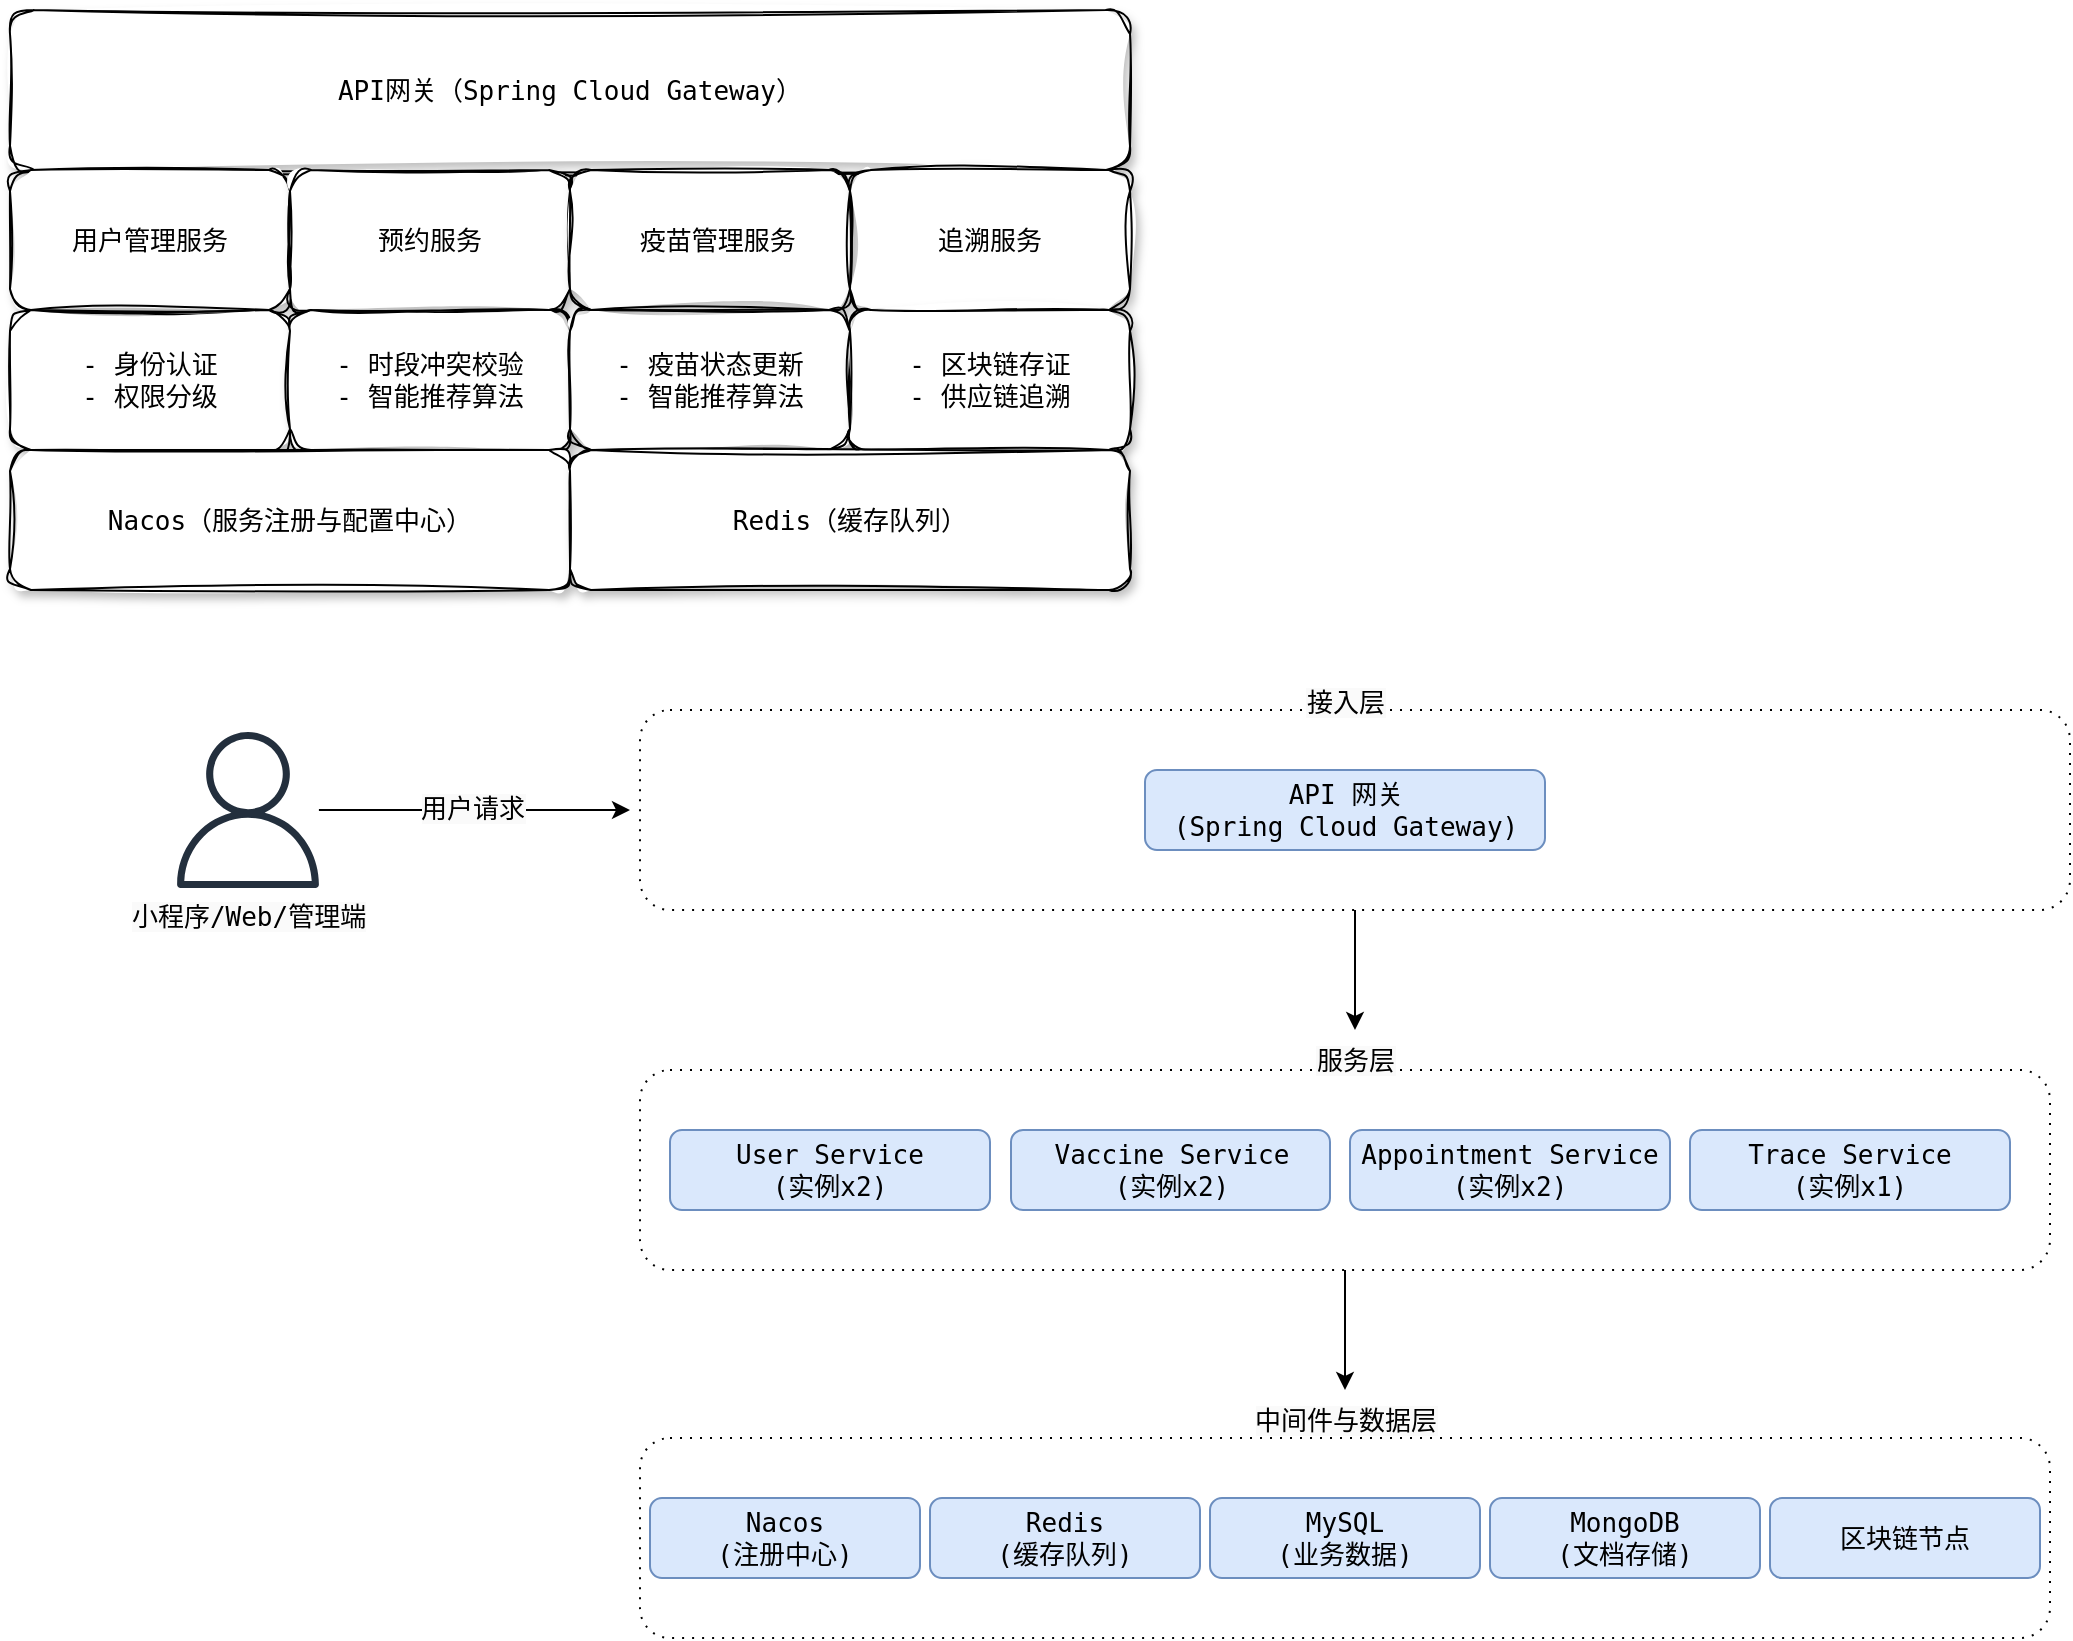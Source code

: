 <mxfile version="27.0.3">
  <diagram name="第 1 页" id="VxLmsfFl5GbTY4NfgnjO">
    <mxGraphModel dx="1500" dy="1661" grid="1" gridSize="10" guides="1" tooltips="1" connect="1" arrows="1" fold="1" page="1" pageScale="1" pageWidth="1169" pageHeight="827" background="none" math="0" shadow="0">
      <root>
        <mxCell id="0" />
        <mxCell id="1" parent="0" />
        <mxCell id="P-O2WmCgX-pvdEC-6ExG-1" value="&lt;span style=&quot;font-family: &amp;quot;Cascadia Code&amp;quot;, &amp;quot;Fira Code&amp;quot;, Consolas, monospace; font-size: 13px; text-align: start; white-space: pre;&quot;&gt;API网关（Spring Cloud Gateway）&lt;/span&gt;" style="rounded=1;whiteSpace=wrap;html=1;labelBackgroundColor=none;fontColor=default;textShadow=0;glass=0;shadow=1;sketch=1;curveFitting=1;jiggle=2;" parent="1" vertex="1">
          <mxGeometry x="10" y="-290" width="560" height="80" as="geometry" />
        </mxCell>
        <mxCell id="P-O2WmCgX-pvdEC-6ExG-2" value="&lt;span style=&quot;font-family: &amp;quot;Cascadia Code&amp;quot;, &amp;quot;Fira Code&amp;quot;, Consolas, monospace; font-size: 13px; text-align: start; white-space: pre;&quot;&gt;用户管理服务&lt;/span&gt;" style="rounded=1;whiteSpace=wrap;html=1;labelBackgroundColor=none;fontColor=default;textShadow=0;glass=0;shadow=1;sketch=1;curveFitting=1;jiggle=2;" parent="1" vertex="1">
          <mxGeometry x="10" y="-210" width="140" height="70" as="geometry" />
        </mxCell>
        <mxCell id="P-O2WmCgX-pvdEC-6ExG-5" value="&lt;span style=&quot;font-family: &amp;quot;Cascadia Code&amp;quot;, &amp;quot;Fira Code&amp;quot;, Consolas, monospace; font-size: 13px; text-align: start; white-space: pre;&quot;&gt;预约服务&lt;/span&gt;" style="rounded=1;whiteSpace=wrap;html=1;labelBackgroundColor=none;fontColor=default;textShadow=0;glass=0;shadow=1;sketch=1;curveFitting=1;jiggle=2;" parent="1" vertex="1">
          <mxGeometry x="150" y="-210" width="140" height="70" as="geometry" />
        </mxCell>
        <mxCell id="P-O2WmCgX-pvdEC-6ExG-6" value="&lt;span style=&quot;font-family: &amp;quot;Cascadia Code&amp;quot;, &amp;quot;Fira Code&amp;quot;, Consolas, monospace; font-size: 13px; text-align: start; white-space: pre;&quot;&gt; 疫苗管理服务&lt;/span&gt;" style="rounded=1;whiteSpace=wrap;html=1;labelBackgroundColor=none;fontColor=default;textShadow=0;glass=0;shadow=1;sketch=1;curveFitting=1;jiggle=2;" parent="1" vertex="1">
          <mxGeometry x="290" y="-210" width="140" height="70" as="geometry" />
        </mxCell>
        <mxCell id="P-O2WmCgX-pvdEC-6ExG-7" value="&lt;span style=&quot;font-family: &amp;quot;Cascadia Code&amp;quot;, &amp;quot;Fira Code&amp;quot;, Consolas, monospace; font-size: 13px; text-align: start; white-space: pre;&quot;&gt;追溯服务&lt;/span&gt;" style="rounded=1;whiteSpace=wrap;html=1;labelBackgroundColor=none;fontColor=default;textShadow=0;glass=0;shadow=1;sketch=1;curveFitting=1;jiggle=2;" parent="1" vertex="1">
          <mxGeometry x="430" y="-210" width="140" height="70" as="geometry" />
        </mxCell>
        <mxCell id="P-O2WmCgX-pvdEC-6ExG-8" value="&lt;span style=&quot;font-family: &amp;quot;Cascadia Code&amp;quot;, &amp;quot;Fira Code&amp;quot;, Consolas, monospace; font-size: 13px; text-align: start; white-space: pre;&quot;&gt;- 身份认证&lt;br&gt;- 权限分级&lt;br&gt;&lt;/span&gt;" style="rounded=1;whiteSpace=wrap;html=1;labelBackgroundColor=none;fontColor=default;textShadow=0;glass=0;shadow=1;sketch=1;curveFitting=1;jiggle=2;" parent="1" vertex="1">
          <mxGeometry x="10" y="-140" width="140" height="70" as="geometry" />
        </mxCell>
        <mxCell id="P-O2WmCgX-pvdEC-6ExG-9" value="&lt;span style=&quot;font-family: &amp;quot;Cascadia Code&amp;quot;, &amp;quot;Fira Code&amp;quot;, Consolas, monospace; font-size: 13px; text-align: start; white-space: pre;&quot;&gt;- 时段冲突校验&lt;br&gt;- 智能推荐算法&lt;br&gt;&lt;/span&gt;" style="rounded=1;whiteSpace=wrap;html=1;labelBackgroundColor=none;fontColor=default;textShadow=0;glass=0;shadow=1;sketch=1;curveFitting=1;jiggle=2;" parent="1" vertex="1">
          <mxGeometry x="150" y="-140" width="140" height="70" as="geometry" />
        </mxCell>
        <mxCell id="P-O2WmCgX-pvdEC-6ExG-10" value="&lt;span style=&quot;font-family: &amp;quot;Cascadia Code&amp;quot;, &amp;quot;Fira Code&amp;quot;, Consolas, monospace; font-size: 13px; text-align: start; white-space: pre;&quot;&gt;- 疫苗状态更新&lt;br&gt;- 智能推荐算法&lt;/span&gt;" style="rounded=1;whiteSpace=wrap;html=1;labelBackgroundColor=none;fontColor=default;textShadow=0;glass=0;shadow=1;sketch=1;curveFitting=1;jiggle=2;" parent="1" vertex="1">
          <mxGeometry x="290" y="-140" width="140" height="70" as="geometry" />
        </mxCell>
        <mxCell id="P-O2WmCgX-pvdEC-6ExG-11" value="&lt;span style=&quot;font-family: &amp;quot;Cascadia Code&amp;quot;, &amp;quot;Fira Code&amp;quot;, Consolas, monospace; font-size: 13px; text-align: start; white-space: pre;&quot;&gt;- 区块链存证&lt;br&gt;- 供应链追溯&lt;br&gt;&lt;/span&gt;" style="rounded=1;whiteSpace=wrap;html=1;labelBackgroundColor=none;fontColor=default;textShadow=0;glass=0;shadow=1;sketch=1;curveFitting=1;jiggle=2;" parent="1" vertex="1">
          <mxGeometry x="430" y="-140" width="140" height="70" as="geometry" />
        </mxCell>
        <mxCell id="P-O2WmCgX-pvdEC-6ExG-12" value="&lt;span style=&quot;font-family: &amp;quot;Cascadia Code&amp;quot;, &amp;quot;Fira Code&amp;quot;, Consolas, monospace; font-size: 13px; text-align: start; white-space: pre;&quot;&gt;Nacos（服务注册与配置中心）&lt;/span&gt;" style="rounded=1;whiteSpace=wrap;html=1;labelBackgroundColor=none;fontColor=default;textShadow=0;glass=0;shadow=1;sketch=1;curveFitting=1;jiggle=2;" parent="1" vertex="1">
          <mxGeometry x="10" y="-70" width="280" height="70" as="geometry" />
        </mxCell>
        <mxCell id="P-O2WmCgX-pvdEC-6ExG-14" value="&lt;span style=&quot;font-family: &amp;quot;Cascadia Code&amp;quot;, &amp;quot;Fira Code&amp;quot;, Consolas, monospace; font-size: 13px; text-align: start; white-space: pre;&quot;&gt;Redis（缓存队列）&lt;/span&gt;" style="rounded=1;whiteSpace=wrap;html=1;labelBackgroundColor=none;fontColor=default;textShadow=0;glass=0;shadow=1;sketch=1;curveFitting=1;jiggle=2;" parent="1" vertex="1">
          <mxGeometry x="290" y="-70" width="280" height="70" as="geometry" />
        </mxCell>
        <mxCell id="RYndFMLu5m47OOJ0UMc0-26" value="" style="edgeStyle=orthogonalEdgeStyle;rounded=0;orthogonalLoop=1;jettySize=auto;html=1;" edge="1" parent="1" source="RYndFMLu5m47OOJ0UMc0-2" target="RYndFMLu5m47OOJ0UMc0-22">
          <mxGeometry relative="1" as="geometry" />
        </mxCell>
        <mxCell id="RYndFMLu5m47OOJ0UMc0-2" value="" style="rounded=1;whiteSpace=wrap;html=1;dashed=1;dashPattern=1 4;fillColor=none;" vertex="1" parent="1">
          <mxGeometry x="325" y="60" width="715" height="100" as="geometry" />
        </mxCell>
        <mxCell id="RYndFMLu5m47OOJ0UMc0-1" value="&lt;span style=&quot;font-family: &amp;quot;Cascadia Code&amp;quot;, &amp;quot;Fira Code&amp;quot;, Consolas, monospace; font-size: 13px; text-align: start; white-space: pre;&quot;&gt;API 网关&lt;br&gt;&lt;/span&gt;&lt;span style=&quot;font-family: &amp;quot;Cascadia Code&amp;quot;, &amp;quot;Fira Code&amp;quot;, Consolas, monospace; font-size: 13px; text-align: start; white-space: pre;&quot;&gt;(Spring Cloud Gateway)&lt;/span&gt;&lt;span style=&quot;font-family: &amp;quot;Cascadia Code&amp;quot;, &amp;quot;Fira Code&amp;quot;, Consolas, monospace; font-size: 13px; text-align: start; white-space: pre;&quot;&gt;&lt;/span&gt;" style="rounded=1;whiteSpace=wrap;html=1;fillColor=#dae8fc;strokeColor=#6c8ebf;fontColor=default;labelBackgroundColor=none;" vertex="1" parent="1">
          <mxGeometry x="577.5" y="90" width="200" height="40" as="geometry" />
        </mxCell>
        <mxCell id="RYndFMLu5m47OOJ0UMc0-5" style="edgeStyle=orthogonalEdgeStyle;rounded=0;orthogonalLoop=1;jettySize=auto;html=1;" edge="1" parent="1" source="RYndFMLu5m47OOJ0UMc0-3">
          <mxGeometry relative="1" as="geometry">
            <mxPoint x="320" y="110" as="targetPoint" />
          </mxGeometry>
        </mxCell>
        <mxCell id="RYndFMLu5m47OOJ0UMc0-6" value="&lt;span style=&quot;font-family: &amp;quot;Cascadia Code&amp;quot;, &amp;quot;Fira Code&amp;quot;, Consolas, monospace; font-size: 13px; text-align: start; white-space-collapse: preserve; background-color: rgb(250, 250, 250);&quot;&gt;用户请求&lt;/span&gt;" style="edgeLabel;html=1;align=center;verticalAlign=middle;resizable=0;points=[];" vertex="1" connectable="0" parent="RYndFMLu5m47OOJ0UMc0-5">
          <mxGeometry x="-0.019" y="1" relative="1" as="geometry">
            <mxPoint as="offset" />
          </mxGeometry>
        </mxCell>
        <mxCell id="RYndFMLu5m47OOJ0UMc0-3" value="&lt;span style=&quot;color: rgb(0, 0, 0); font-family: &amp;quot;Cascadia Code&amp;quot;, &amp;quot;Fira Code&amp;quot;, Consolas, monospace; font-size: 13px; text-align: start; white-space-collapse: preserve; background-color: rgb(250, 250, 250);&quot;&gt;小程序/Web/管理端&lt;/span&gt;" style="sketch=0;outlineConnect=0;fontColor=#232F3E;gradientColor=none;fillColor=#232F3D;strokeColor=none;dashed=0;verticalLabelPosition=bottom;verticalAlign=top;align=center;html=1;fontSize=12;fontStyle=0;aspect=fixed;pointerEvents=1;shape=mxgraph.aws4.user;" vertex="1" parent="1">
          <mxGeometry x="90" y="71" width="78" height="78" as="geometry" />
        </mxCell>
        <mxCell id="RYndFMLu5m47OOJ0UMc0-27" value="" style="edgeStyle=orthogonalEdgeStyle;rounded=0;orthogonalLoop=1;jettySize=auto;html=1;" edge="1" parent="1" source="RYndFMLu5m47OOJ0UMc0-7" target="RYndFMLu5m47OOJ0UMc0-23">
          <mxGeometry relative="1" as="geometry" />
        </mxCell>
        <mxCell id="RYndFMLu5m47OOJ0UMc0-7" value="" style="rounded=1;whiteSpace=wrap;html=1;dashed=1;dashPattern=1 4;fillColor=none;labelBackgroundColor=none;" vertex="1" parent="1">
          <mxGeometry x="325" y="240" width="705" height="100" as="geometry" />
        </mxCell>
        <mxCell id="RYndFMLu5m47OOJ0UMc0-8" value="&lt;span style=&quot;font-family: &amp;quot;Cascadia Code&amp;quot;, &amp;quot;Fira Code&amp;quot;, Consolas, monospace; font-size: 13px; text-align: start; white-space: pre;&quot;&gt;User &lt;/span&gt;&lt;span style=&quot;font-family: &amp;quot;Cascadia Code&amp;quot;, &amp;quot;Fira Code&amp;quot;, Consolas, monospace; font-size: 13px; text-align: start; white-space: pre;&quot;&gt;Service&lt;br&gt;(实例x2)&lt;br&gt;&lt;/span&gt;" style="rounded=1;whiteSpace=wrap;html=1;fillColor=#dae8fc;strokeColor=#6c8ebf;fontColor=default;labelBackgroundColor=none;" vertex="1" parent="1">
          <mxGeometry x="340" y="270" width="160" height="40" as="geometry" />
        </mxCell>
        <mxCell id="RYndFMLu5m47OOJ0UMc0-9" value="&lt;span style=&quot;font-family: &amp;quot;Cascadia Code&amp;quot;, &amp;quot;Fira Code&amp;quot;, Consolas, monospace; font-size: 13px; text-align: start; white-space: pre;&quot;&gt;Vaccine &lt;/span&gt;&lt;span style=&quot;font-family: &amp;quot;Cascadia Code&amp;quot;, &amp;quot;Fira Code&amp;quot;, Consolas, monospace; font-size: 13px; text-align: start; white-space: pre;&quot;&gt;Service&lt;br&gt;(实例x2)&lt;br&gt;&lt;/span&gt;" style="rounded=1;whiteSpace=wrap;html=1;fillColor=#dae8fc;strokeColor=#6c8ebf;fontColor=default;labelBackgroundColor=none;" vertex="1" parent="1">
          <mxGeometry x="510.5" y="270" width="159.5" height="40" as="geometry" />
        </mxCell>
        <mxCell id="RYndFMLu5m47OOJ0UMc0-10" value="&lt;span style=&quot;font-family: &amp;quot;Cascadia Code&amp;quot;, &amp;quot;Fira Code&amp;quot;, Consolas, monospace; font-size: 13px; text-align: start; white-space: pre;&quot;&gt;Appointment &lt;/span&gt;&lt;span style=&quot;font-family: &amp;quot;Cascadia Code&amp;quot;, &amp;quot;Fira Code&amp;quot;, Consolas, monospace; font-size: 13px; text-align: start; white-space: pre;&quot;&gt;Service&lt;br&gt;(实例x2)&lt;br&gt;&lt;/span&gt;" style="rounded=1;whiteSpace=wrap;html=1;fillColor=#dae8fc;strokeColor=#6c8ebf;fontColor=default;labelBackgroundColor=none;" vertex="1" parent="1">
          <mxGeometry x="680" y="270" width="160" height="40" as="geometry" />
        </mxCell>
        <mxCell id="RYndFMLu5m47OOJ0UMc0-11" value="&lt;span style=&quot;font-family: &amp;quot;Cascadia Code&amp;quot;, &amp;quot;Fira Code&amp;quot;, Consolas, monospace; font-size: 13px; text-align: start; white-space: pre;&quot;&gt;Trace &lt;/span&gt;&lt;span style=&quot;font-family: &amp;quot;Cascadia Code&amp;quot;, &amp;quot;Fira Code&amp;quot;, Consolas, monospace; font-size: 13px; text-align: start; white-space: pre;&quot;&gt;Service&lt;br&gt;(实例x1)&lt;br&gt;&lt;/span&gt;" style="rounded=1;whiteSpace=wrap;html=1;fillColor=#dae8fc;strokeColor=#6c8ebf;fontColor=default;labelBackgroundColor=none;" vertex="1" parent="1">
          <mxGeometry x="850" y="270" width="160" height="40" as="geometry" />
        </mxCell>
        <mxCell id="RYndFMLu5m47OOJ0UMc0-12" value="" style="rounded=1;whiteSpace=wrap;html=1;dashed=1;dashPattern=1 4;fillColor=none;labelBackgroundColor=none;fontColor=default;" vertex="1" parent="1">
          <mxGeometry x="325" y="424" width="705" height="100" as="geometry" />
        </mxCell>
        <mxCell id="RYndFMLu5m47OOJ0UMc0-13" value="&lt;span style=&quot;font-family: &amp;quot;Cascadia Code&amp;quot;, &amp;quot;Fira Code&amp;quot;, Consolas, monospace; font-size: 13px; text-align: start; white-space: pre;&quot;&gt;Nacos&lt;br&gt;(注册中心)&lt;br&gt;&lt;/span&gt;&lt;span style=&quot;font-family: &amp;quot;Cascadia Code&amp;quot;, &amp;quot;Fira Code&amp;quot;, Consolas, monospace; font-size: 13px; text-align: start; white-space: pre;&quot;&gt;&lt;/span&gt;" style="rounded=1;whiteSpace=wrap;html=1;fillColor=#dae8fc;strokeColor=#6c8ebf;fontColor=default;labelBackgroundColor=none;" vertex="1" parent="1">
          <mxGeometry x="330" y="454" width="135" height="40" as="geometry" />
        </mxCell>
        <mxCell id="RYndFMLu5m47OOJ0UMc0-14" value="&lt;span style=&quot;font-family: &amp;quot;Cascadia Code&amp;quot;, &amp;quot;Fira Code&amp;quot;, Consolas, monospace; font-size: 13px; text-align: start; white-space: pre;&quot;&gt;Redis&lt;br&gt;(缓存队列)&lt;br&gt;&lt;/span&gt;" style="rounded=1;whiteSpace=wrap;html=1;fillColor=#dae8fc;strokeColor=#6c8ebf;fontColor=default;labelBackgroundColor=none;" vertex="1" parent="1">
          <mxGeometry x="470" y="454" width="135" height="40" as="geometry" />
        </mxCell>
        <mxCell id="RYndFMLu5m47OOJ0UMc0-15" value="&lt;span style=&quot;font-family: &amp;quot;Cascadia Code&amp;quot;, &amp;quot;Fira Code&amp;quot;, Consolas, monospace; font-size: 13px; text-align: start; white-space: pre;&quot;&gt;MySQL&lt;br&gt;(业务数据)&lt;br&gt;&lt;/span&gt;" style="rounded=1;whiteSpace=wrap;html=1;fillColor=#dae8fc;strokeColor=#6c8ebf;fontColor=default;labelBackgroundColor=none;" vertex="1" parent="1">
          <mxGeometry x="610" y="454" width="135" height="40" as="geometry" />
        </mxCell>
        <mxCell id="RYndFMLu5m47OOJ0UMc0-16" value="&lt;span style=&quot;font-family: &amp;quot;Cascadia Code&amp;quot;, &amp;quot;Fira Code&amp;quot;, Consolas, monospace; font-size: 13px; text-align: start; white-space: pre;&quot;&gt;MongoDB&lt;br&gt;(文档存储)&lt;br&gt;&lt;/span&gt;" style="rounded=1;whiteSpace=wrap;html=1;fillColor=#dae8fc;strokeColor=#6c8ebf;fontColor=default;labelBackgroundColor=none;" vertex="1" parent="1">
          <mxGeometry x="750" y="454" width="135" height="40" as="geometry" />
        </mxCell>
        <mxCell id="RYndFMLu5m47OOJ0UMc0-17" value="&lt;span style=&quot;font-family: &amp;quot;Cascadia Code&amp;quot;, &amp;quot;Fira Code&amp;quot;, Consolas, monospace; font-size: 13px; text-align: start; white-space: pre;&quot;&gt;区块链节点&lt;br&gt;&lt;/span&gt;&lt;span style=&quot;font-family: &amp;quot;Cascadia Code&amp;quot;, &amp;quot;Fira Code&amp;quot;, Consolas, monospace; font-size: 13px; text-align: start; white-space: pre;&quot;&gt;&lt;/span&gt;" style="rounded=1;whiteSpace=wrap;html=1;fillColor=#dae8fc;strokeColor=#6c8ebf;fontColor=default;labelBackgroundColor=none;" vertex="1" parent="1">
          <mxGeometry x="890" y="454" width="135" height="40" as="geometry" />
        </mxCell>
        <mxCell id="RYndFMLu5m47OOJ0UMc0-21" value="&lt;span style=&quot;font-family: &amp;quot;Cascadia Code&amp;quot;, &amp;quot;Fira Code&amp;quot;, Consolas, monospace; font-size: 13px; text-align: start; white-space: pre; background-color: rgb(250, 250, 250);&quot;&gt;接入层&lt;/span&gt;" style="text;html=1;align=center;verticalAlign=middle;whiteSpace=wrap;rounded=0;" vertex="1" parent="1">
          <mxGeometry x="647.5" y="41" width="60" height="30" as="geometry" />
        </mxCell>
        <mxCell id="RYndFMLu5m47OOJ0UMc0-22" value="&lt;span style=&quot;font-family: &amp;quot;Cascadia Code&amp;quot;, &amp;quot;Fira Code&amp;quot;, Consolas, monospace; font-size: 13px; text-align: start; white-space: pre; background-color: rgb(250, 250, 250);&quot;&gt;服务层&lt;/span&gt;" style="text;html=1;align=center;verticalAlign=middle;whiteSpace=wrap;rounded=0;" vertex="1" parent="1">
          <mxGeometry x="652.5" y="220" width="60" height="30" as="geometry" />
        </mxCell>
        <mxCell id="RYndFMLu5m47OOJ0UMc0-23" value="&lt;span style=&quot;font-family: &amp;quot;Cascadia Code&amp;quot;, &amp;quot;Fira Code&amp;quot;, Consolas, monospace; font-size: 13px; text-align: start; white-space: pre; background-color: rgb(250, 250, 250);&quot;&gt;中间件与数据层&lt;/span&gt;" style="text;html=1;align=center;verticalAlign=middle;whiteSpace=wrap;rounded=0;" vertex="1" parent="1">
          <mxGeometry x="647.5" y="400" width="60" height="30" as="geometry" />
        </mxCell>
      </root>
    </mxGraphModel>
  </diagram>
</mxfile>
